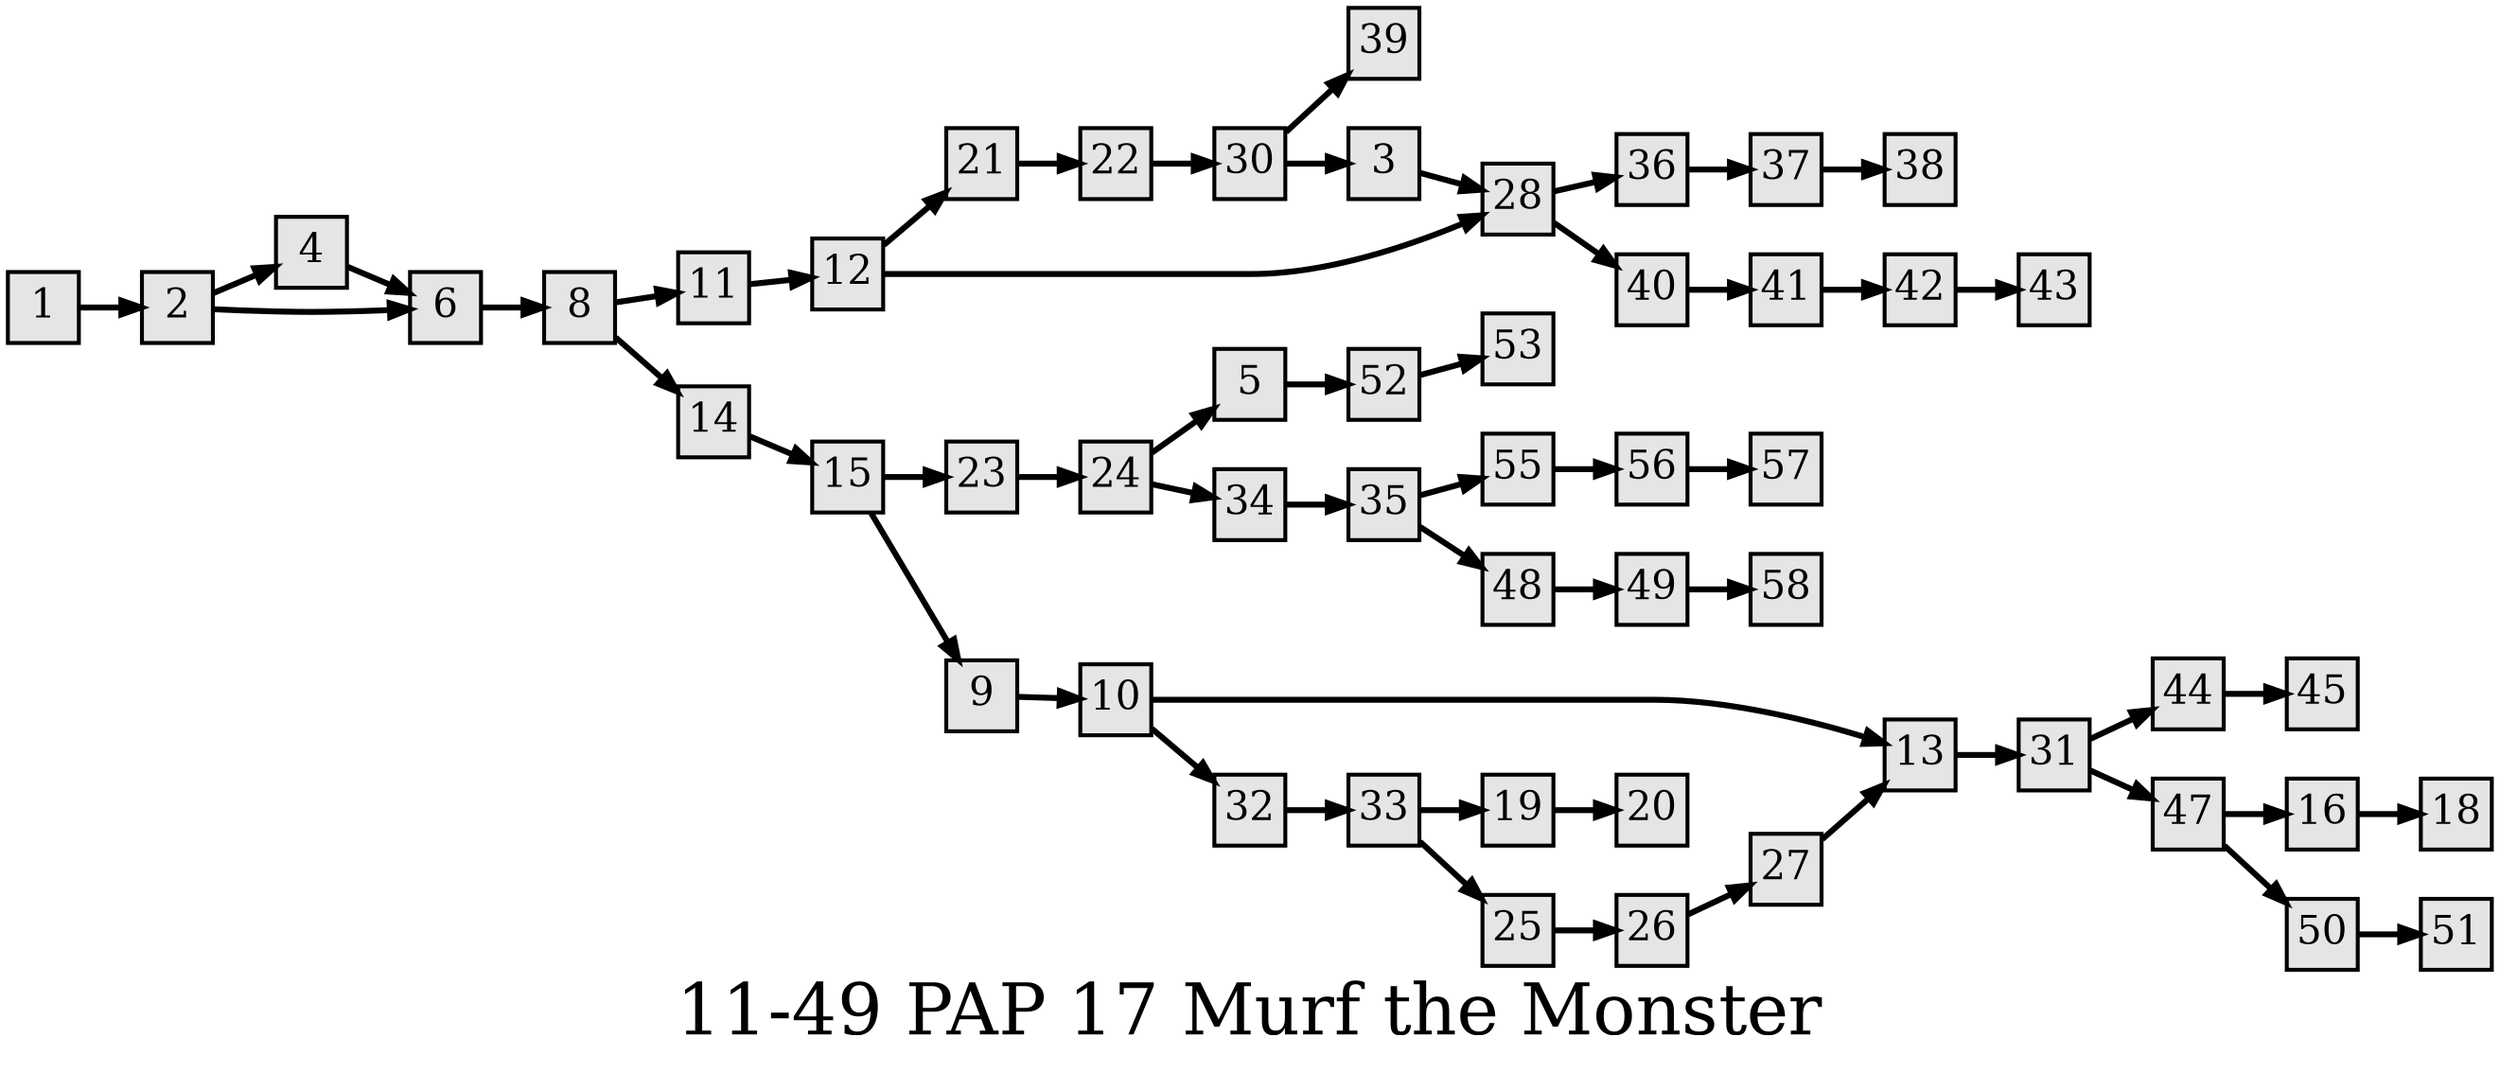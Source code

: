 digraph g{
  graph [ label="11-49 PAP 17 Murf the Monster" rankdir=LR, ordering=out, fontsize=36, nodesep="0.35", ranksep="0.45"];
  node  [shape=rect, penwidth=2, fontsize=20, style=filled, fillcolor=grey90, margin="0,0", labelfloat=true, regular=true, fixedsize=true];
  edge  [labelfloat=true, penwidth=3, fontsize=12];
  // ---;
  // group  : Katz;
  // id     :;
  // gbid   :;
  // series :;
  // title  :;
  // author :;
  // credit:;
  // - name : Kylie McGregor;
  // role : encoder;
  // date : 2017-09-08;
  // - name : Jeremy Douglass;
  // role : editor;
  // date : 2017-10-19;
  // render:;
  // - name   : small;
  // styles : gvStyles-small.txt;
  // engine : dot;
  // comment: >;
  
  // ---;
  
  // From | To | Label;
  
  1 -> 2;
  2 -> 4;
  2 -> 6;
  3 -> 28;
  4 -> 6;
  5 -> 52;
  6 -> 8;
  8 -> 11;
  8 -> 14;
  9 -> 10;
  10 -> 13;
  10 -> 32;
  11 -> 12;
  12 -> 21;
  12 -> 28;
  13 -> 31;
  14 -> 15;
  15 -> 23;
  15 -> 9;
  16 -> 18;
  19 -> 20;
  21 -> 22;
  22 -> 30;
  23 -> 24;
  24 -> 5;
  24 -> 34;
  25 -> 26;
  26 -> 27;
  27 -> 13;
  28 -> 36;
  28 -> 40;
  30 -> 39;
  30 -> 3;
  31 -> 44;
  31 -> 47;
  32 -> 33;
  33 -> 19;
  33 -> 25;
  34 -> 35;
  35 -> 55;
  35 -> 48;
  36 -> 37;
  37 -> 38;
  40 -> 41;
  41 -> 42;
  42 -> 43;
  44 -> 45;
  47 -> 16;
  47 -> 50;
  48 -> 49;
  49 -> 58;
  50 -> 51;
  52 -> 53;
  55 -> 56;
  56 -> 57;
}

